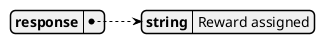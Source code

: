 @startjson
#highlight "option" / "int" / "0" / "0"
#highlight "option" / "int" / "1" / "1"
#highlight "option" / "int" / "2" / "2"

{"response": { "string": "Reward assigned"}}
@endjson